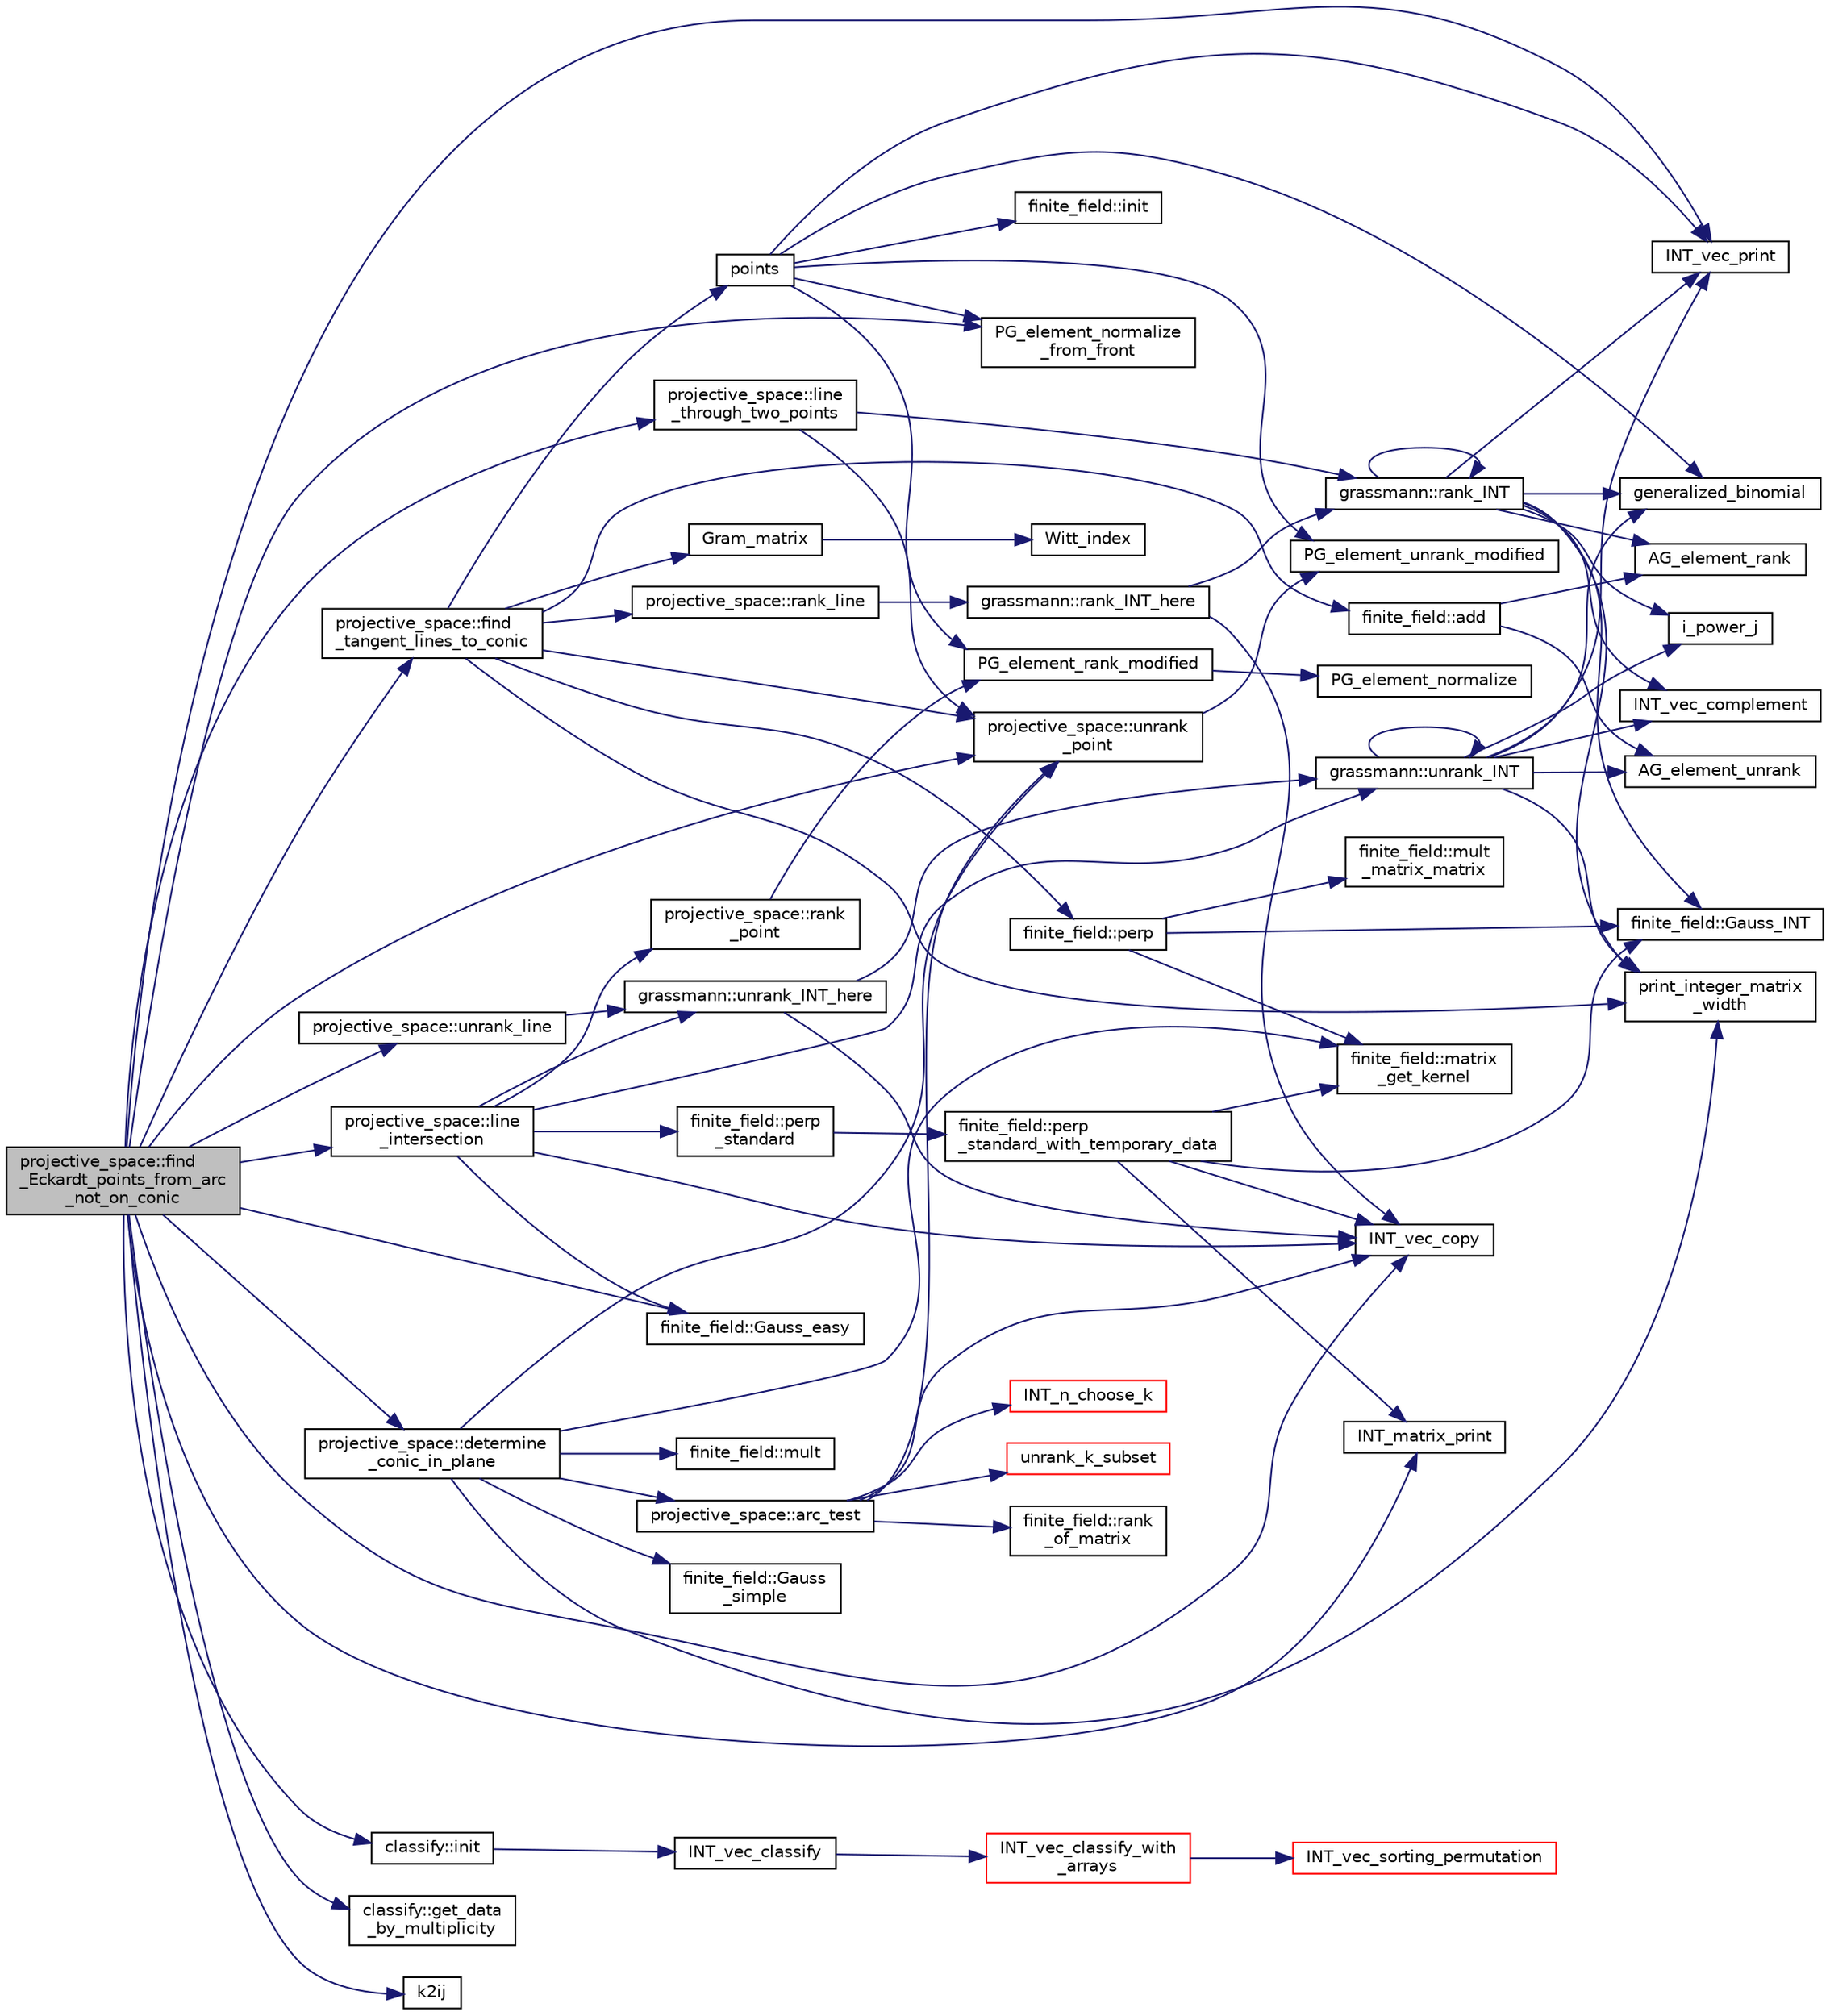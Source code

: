 digraph "projective_space::find_Eckardt_points_from_arc_not_on_conic"
{
  edge [fontname="Helvetica",fontsize="10",labelfontname="Helvetica",labelfontsize="10"];
  node [fontname="Helvetica",fontsize="10",shape=record];
  rankdir="LR";
  Node1074 [label="projective_space::find\l_Eckardt_points_from_arc\l_not_on_conic",height=0.2,width=0.4,color="black", fillcolor="grey75", style="filled", fontcolor="black"];
  Node1074 -> Node1075 [color="midnightblue",fontsize="10",style="solid",fontname="Helvetica"];
  Node1075 [label="INT_vec_print",height=0.2,width=0.4,color="black", fillcolor="white", style="filled",URL="$df/dbf/sajeeb_8_c.html#a79a5901af0b47dd0d694109543c027fe"];
  Node1074 -> Node1076 [color="midnightblue",fontsize="10",style="solid",fontname="Helvetica"];
  Node1076 [label="projective_space::line\l_through_two_points",height=0.2,width=0.4,color="black", fillcolor="white", style="filled",URL="$d2/d17/classprojective__space.html#abbf3151422696b42f4c4b0b4090495d6"];
  Node1076 -> Node1077 [color="midnightblue",fontsize="10",style="solid",fontname="Helvetica"];
  Node1077 [label="projective_space::unrank\l_point",height=0.2,width=0.4,color="black", fillcolor="white", style="filled",URL="$d2/d17/classprojective__space.html#a3cb7917af4c5f1590b660d4bf907e0fa"];
  Node1077 -> Node1078 [color="midnightblue",fontsize="10",style="solid",fontname="Helvetica"];
  Node1078 [label="PG_element_unrank_modified",height=0.2,width=0.4,color="black", fillcolor="white", style="filled",URL="$d4/d67/geometry_8h.html#a83ae9b605d496f6a90345303f6efae64"];
  Node1076 -> Node1079 [color="midnightblue",fontsize="10",style="solid",fontname="Helvetica"];
  Node1079 [label="grassmann::rank_INT",height=0.2,width=0.4,color="black", fillcolor="white", style="filled",URL="$df/d02/classgrassmann.html#a1fa95ce7ecebd48b04c7a0dc75491184"];
  Node1079 -> Node1080 [color="midnightblue",fontsize="10",style="solid",fontname="Helvetica"];
  Node1080 [label="print_integer_matrix\l_width",height=0.2,width=0.4,color="black", fillcolor="white", style="filled",URL="$d5/db4/io__and__os_8h.html#aa78f3e73fc2179251bd15adbcc31573f"];
  Node1079 -> Node1081 [color="midnightblue",fontsize="10",style="solid",fontname="Helvetica"];
  Node1081 [label="finite_field::Gauss_INT",height=0.2,width=0.4,color="black", fillcolor="white", style="filled",URL="$df/d5a/classfinite__field.html#adb676d2e80341b53751326e3a58beb11"];
  Node1079 -> Node1075 [color="midnightblue",fontsize="10",style="solid",fontname="Helvetica"];
  Node1079 -> Node1082 [color="midnightblue",fontsize="10",style="solid",fontname="Helvetica"];
  Node1082 [label="INT_vec_complement",height=0.2,width=0.4,color="black", fillcolor="white", style="filled",URL="$d5/db4/io__and__os_8h.html#a2a0a724647575fcd3090c763985eb81a"];
  Node1079 -> Node1083 [color="midnightblue",fontsize="10",style="solid",fontname="Helvetica"];
  Node1083 [label="i_power_j",height=0.2,width=0.4,color="black", fillcolor="white", style="filled",URL="$de/dc5/algebra__and__number__theory_8h.html#a39b321523e8957d701618bb5cac542b5"];
  Node1079 -> Node1084 [color="midnightblue",fontsize="10",style="solid",fontname="Helvetica"];
  Node1084 [label="generalized_binomial",height=0.2,width=0.4,color="black", fillcolor="white", style="filled",URL="$d2/d7c/combinatorics_8_c.html#a24762dc22e45175d18ec1ec1d2556ae8"];
  Node1079 -> Node1079 [color="midnightblue",fontsize="10",style="solid",fontname="Helvetica"];
  Node1079 -> Node1085 [color="midnightblue",fontsize="10",style="solid",fontname="Helvetica"];
  Node1085 [label="AG_element_rank",height=0.2,width=0.4,color="black", fillcolor="white", style="filled",URL="$d4/d67/geometry_8h.html#ab2ac908d07dd8038fd996e26bdc75c17"];
  Node1074 -> Node1086 [color="midnightblue",fontsize="10",style="solid",fontname="Helvetica"];
  Node1086 [label="projective_space::line\l_intersection",height=0.2,width=0.4,color="black", fillcolor="white", style="filled",URL="$d2/d17/classprojective__space.html#addb4eb5baf4a1396e1b3f490bc5e7b9b"];
  Node1086 -> Node1087 [color="midnightblue",fontsize="10",style="solid",fontname="Helvetica"];
  Node1087 [label="grassmann::unrank_INT",height=0.2,width=0.4,color="black", fillcolor="white", style="filled",URL="$df/d02/classgrassmann.html#a32079405b95a6da2ba1420567d762d64"];
  Node1087 -> Node1084 [color="midnightblue",fontsize="10",style="solid",fontname="Helvetica"];
  Node1087 -> Node1083 [color="midnightblue",fontsize="10",style="solid",fontname="Helvetica"];
  Node1087 -> Node1088 [color="midnightblue",fontsize="10",style="solid",fontname="Helvetica"];
  Node1088 [label="AG_element_unrank",height=0.2,width=0.4,color="black", fillcolor="white", style="filled",URL="$d4/d67/geometry_8h.html#a4a33b86c87b2879b97cfa1327abe2885"];
  Node1087 -> Node1075 [color="midnightblue",fontsize="10",style="solid",fontname="Helvetica"];
  Node1087 -> Node1087 [color="midnightblue",fontsize="10",style="solid",fontname="Helvetica"];
  Node1087 -> Node1082 [color="midnightblue",fontsize="10",style="solid",fontname="Helvetica"];
  Node1087 -> Node1080 [color="midnightblue",fontsize="10",style="solid",fontname="Helvetica"];
  Node1086 -> Node1089 [color="midnightblue",fontsize="10",style="solid",fontname="Helvetica"];
  Node1089 [label="finite_field::perp\l_standard",height=0.2,width=0.4,color="black", fillcolor="white", style="filled",URL="$df/d5a/classfinite__field.html#a2f5bc92908aea624a8d9179d2a9ba057"];
  Node1089 -> Node1090 [color="midnightblue",fontsize="10",style="solid",fontname="Helvetica"];
  Node1090 [label="finite_field::perp\l_standard_with_temporary_data",height=0.2,width=0.4,color="black", fillcolor="white", style="filled",URL="$df/d5a/classfinite__field.html#aae3cca9b5f19ae969a9c5349d14f41c0"];
  Node1090 -> Node1091 [color="midnightblue",fontsize="10",style="solid",fontname="Helvetica"];
  Node1091 [label="INT_vec_copy",height=0.2,width=0.4,color="black", fillcolor="white", style="filled",URL="$df/dbf/sajeeb_8_c.html#ac2d875e27e009af6ec04d17254d11075"];
  Node1090 -> Node1092 [color="midnightblue",fontsize="10",style="solid",fontname="Helvetica"];
  Node1092 [label="INT_matrix_print",height=0.2,width=0.4,color="black", fillcolor="white", style="filled",URL="$d5/db4/io__and__os_8h.html#afd4180a24bef3a2b584668a4eaf607ff"];
  Node1090 -> Node1081 [color="midnightblue",fontsize="10",style="solid",fontname="Helvetica"];
  Node1090 -> Node1093 [color="midnightblue",fontsize="10",style="solid",fontname="Helvetica"];
  Node1093 [label="finite_field::matrix\l_get_kernel",height=0.2,width=0.4,color="black", fillcolor="white", style="filled",URL="$df/d5a/classfinite__field.html#ac45780a927cee936df13d04d30d2d248"];
  Node1086 -> Node1094 [color="midnightblue",fontsize="10",style="solid",fontname="Helvetica"];
  Node1094 [label="projective_space::rank\l_point",height=0.2,width=0.4,color="black", fillcolor="white", style="filled",URL="$d2/d17/classprojective__space.html#ae99e357b4a0ada3d5dcd07e13e65326a"];
  Node1094 -> Node1095 [color="midnightblue",fontsize="10",style="solid",fontname="Helvetica"];
  Node1095 [label="PG_element_rank_modified",height=0.2,width=0.4,color="black", fillcolor="white", style="filled",URL="$d4/d67/geometry_8h.html#a9cd1a8bf5b88a038e33862f6c2c3dd36"];
  Node1095 -> Node1096 [color="midnightblue",fontsize="10",style="solid",fontname="Helvetica"];
  Node1096 [label="PG_element_normalize",height=0.2,width=0.4,color="black", fillcolor="white", style="filled",URL="$df/de4/projective_8_c.html#a5a4c3c1158bad6bab0d786c616bd0996"];
  Node1086 -> Node1097 [color="midnightblue",fontsize="10",style="solid",fontname="Helvetica"];
  Node1097 [label="grassmann::unrank_INT_here",height=0.2,width=0.4,color="black", fillcolor="white", style="filled",URL="$df/d02/classgrassmann.html#aa51bb30ed0feb7ad87d500b76e0b3cbe"];
  Node1097 -> Node1087 [color="midnightblue",fontsize="10",style="solid",fontname="Helvetica"];
  Node1097 -> Node1091 [color="midnightblue",fontsize="10",style="solid",fontname="Helvetica"];
  Node1086 -> Node1091 [color="midnightblue",fontsize="10",style="solid",fontname="Helvetica"];
  Node1086 -> Node1098 [color="midnightblue",fontsize="10",style="solid",fontname="Helvetica"];
  Node1098 [label="finite_field::Gauss_easy",height=0.2,width=0.4,color="black", fillcolor="white", style="filled",URL="$df/d5a/classfinite__field.html#a32761bf6c4a41f24b7193352127db8e7"];
  Node1074 -> Node1099 [color="midnightblue",fontsize="10",style="solid",fontname="Helvetica"];
  Node1099 [label="classify::init",height=0.2,width=0.4,color="black", fillcolor="white", style="filled",URL="$d9/d43/classclassify.html#afc24c64267d646d1f83ea39a7c66bde3"];
  Node1099 -> Node1100 [color="midnightblue",fontsize="10",style="solid",fontname="Helvetica"];
  Node1100 [label="INT_vec_classify",height=0.2,width=0.4,color="black", fillcolor="white", style="filled",URL="$d5/de2/foundations_2data__structures_2data__structures_8h.html#ad4176bee048e4f036f8b9d6dd986e0f9"];
  Node1100 -> Node1101 [color="midnightblue",fontsize="10",style="solid",fontname="Helvetica"];
  Node1101 [label="INT_vec_classify_with\l_arrays",height=0.2,width=0.4,color="red", fillcolor="white", style="filled",URL="$d4/dd7/sorting_8_c.html#a1b3700c1d369b8a37593a1c2f31cc9d7"];
  Node1101 -> Node1102 [color="midnightblue",fontsize="10",style="solid",fontname="Helvetica"];
  Node1102 [label="INT_vec_sorting_permutation",height=0.2,width=0.4,color="red", fillcolor="white", style="filled",URL="$d4/dd7/sorting_8_c.html#a10768733e01e8c9ded3c886e6ddb671e"];
  Node1074 -> Node1112 [color="midnightblue",fontsize="10",style="solid",fontname="Helvetica"];
  Node1112 [label="classify::get_data\l_by_multiplicity",height=0.2,width=0.4,color="black", fillcolor="white", style="filled",URL="$d9/d43/classclassify.html#aabcac177dd0cd34178da9a0e9252d5d9"];
  Node1074 -> Node1091 [color="midnightblue",fontsize="10",style="solid",fontname="Helvetica"];
  Node1074 -> Node1113 [color="midnightblue",fontsize="10",style="solid",fontname="Helvetica"];
  Node1113 [label="k2ij",height=0.2,width=0.4,color="black", fillcolor="white", style="filled",URL="$df/dbf/sajeeb_8_c.html#a94379148acec1c2aeedad1903aa0756a"];
  Node1074 -> Node1114 [color="midnightblue",fontsize="10",style="solid",fontname="Helvetica"];
  Node1114 [label="projective_space::determine\l_conic_in_plane",height=0.2,width=0.4,color="black", fillcolor="white", style="filled",URL="$d2/d17/classprojective__space.html#ad37dfe343cac13cc6c90e1fabf77ce14"];
  Node1114 -> Node1115 [color="midnightblue",fontsize="10",style="solid",fontname="Helvetica"];
  Node1115 [label="projective_space::arc_test",height=0.2,width=0.4,color="black", fillcolor="white", style="filled",URL="$d2/d17/classprojective__space.html#a065c2c15235080040332e0b5ea5b5a60"];
  Node1115 -> Node1077 [color="midnightblue",fontsize="10",style="solid",fontname="Helvetica"];
  Node1115 -> Node1116 [color="midnightblue",fontsize="10",style="solid",fontname="Helvetica"];
  Node1116 [label="INT_n_choose_k",height=0.2,width=0.4,color="red", fillcolor="white", style="filled",URL="$d2/d7c/combinatorics_8_c.html#aa74adc702e59feadb839f44c0aaec8f6"];
  Node1115 -> Node1118 [color="midnightblue",fontsize="10",style="solid",fontname="Helvetica"];
  Node1118 [label="unrank_k_subset",height=0.2,width=0.4,color="red", fillcolor="white", style="filled",URL="$d2/d7c/combinatorics_8_c.html#a709dbec12f4da5bb02b9352d45a2c77d"];
  Node1115 -> Node1091 [color="midnightblue",fontsize="10",style="solid",fontname="Helvetica"];
  Node1115 -> Node1119 [color="midnightblue",fontsize="10",style="solid",fontname="Helvetica"];
  Node1119 [label="finite_field::rank\l_of_matrix",height=0.2,width=0.4,color="black", fillcolor="white", style="filled",URL="$df/d5a/classfinite__field.html#ab66d0dc9e1c186422ef4988283e41b6f"];
  Node1114 -> Node1077 [color="midnightblue",fontsize="10",style="solid",fontname="Helvetica"];
  Node1114 -> Node1080 [color="midnightblue",fontsize="10",style="solid",fontname="Helvetica"];
  Node1114 -> Node1120 [color="midnightblue",fontsize="10",style="solid",fontname="Helvetica"];
  Node1120 [label="finite_field::mult",height=0.2,width=0.4,color="black", fillcolor="white", style="filled",URL="$df/d5a/classfinite__field.html#a24fb5917aa6d4d656fd855b7f44a13b0"];
  Node1114 -> Node1121 [color="midnightblue",fontsize="10",style="solid",fontname="Helvetica"];
  Node1121 [label="finite_field::Gauss\l_simple",height=0.2,width=0.4,color="black", fillcolor="white", style="filled",URL="$df/d5a/classfinite__field.html#aba4950590e24a1ce323f292cf47b3307"];
  Node1114 -> Node1093 [color="midnightblue",fontsize="10",style="solid",fontname="Helvetica"];
  Node1074 -> Node1122 [color="midnightblue",fontsize="10",style="solid",fontname="Helvetica"];
  Node1122 [label="PG_element_normalize\l_from_front",height=0.2,width=0.4,color="black", fillcolor="white", style="filled",URL="$d4/d67/geometry_8h.html#af675caf5f9975573455c8d93cb56bf95"];
  Node1074 -> Node1123 [color="midnightblue",fontsize="10",style="solid",fontname="Helvetica"];
  Node1123 [label="projective_space::find\l_tangent_lines_to_conic",height=0.2,width=0.4,color="black", fillcolor="white", style="filled",URL="$d2/d17/classprojective__space.html#a5466280662eb757e4361e5b91e9a3b0b"];
  Node1123 -> Node1124 [color="midnightblue",fontsize="10",style="solid",fontname="Helvetica"];
  Node1124 [label="Gram_matrix",height=0.2,width=0.4,color="black", fillcolor="white", style="filled",URL="$d4/d67/geometry_8h.html#ac12dc10369b65c42bea69e71edb126a1"];
  Node1124 -> Node1125 [color="midnightblue",fontsize="10",style="solid",fontname="Helvetica"];
  Node1125 [label="Witt_index",height=0.2,width=0.4,color="black", fillcolor="white", style="filled",URL="$db/da0/lib_2foundations_2geometry_2orthogonal__points_8_c.html#ab3483ecb9859a6758f82b5327da50534"];
  Node1123 -> Node1126 [color="midnightblue",fontsize="10",style="solid",fontname="Helvetica"];
  Node1126 [label="finite_field::add",height=0.2,width=0.4,color="black", fillcolor="white", style="filled",URL="$df/d5a/classfinite__field.html#a8f12328a27500f3c7be0c849ebbc9d14"];
  Node1126 -> Node1088 [color="midnightblue",fontsize="10",style="solid",fontname="Helvetica"];
  Node1126 -> Node1085 [color="midnightblue",fontsize="10",style="solid",fontname="Helvetica"];
  Node1123 -> Node1077 [color="midnightblue",fontsize="10",style="solid",fontname="Helvetica"];
  Node1123 -> Node1127 [color="midnightblue",fontsize="10",style="solid",fontname="Helvetica"];
  Node1127 [label="points",height=0.2,width=0.4,color="black", fillcolor="white", style="filled",URL="$d7/d83/points_8_c.html#a8a498513b4415e1a4628a70fb6b26817"];
  Node1127 -> Node1128 [color="midnightblue",fontsize="10",style="solid",fontname="Helvetica"];
  Node1128 [label="finite_field::init",height=0.2,width=0.4,color="black", fillcolor="white", style="filled",URL="$df/d5a/classfinite__field.html#a13e75e8165b27464935b50368ee8313c"];
  Node1127 -> Node1084 [color="midnightblue",fontsize="10",style="solid",fontname="Helvetica"];
  Node1127 -> Node1078 [color="midnightblue",fontsize="10",style="solid",fontname="Helvetica"];
  Node1127 -> Node1075 [color="midnightblue",fontsize="10",style="solid",fontname="Helvetica"];
  Node1127 -> Node1122 [color="midnightblue",fontsize="10",style="solid",fontname="Helvetica"];
  Node1127 -> Node1095 [color="midnightblue",fontsize="10",style="solid",fontname="Helvetica"];
  Node1123 -> Node1129 [color="midnightblue",fontsize="10",style="solid",fontname="Helvetica"];
  Node1129 [label="finite_field::perp",height=0.2,width=0.4,color="black", fillcolor="white", style="filled",URL="$df/d5a/classfinite__field.html#a7f4cbb62d037e07893f3c868eea3b818"];
  Node1129 -> Node1130 [color="midnightblue",fontsize="10",style="solid",fontname="Helvetica"];
  Node1130 [label="finite_field::mult\l_matrix_matrix",height=0.2,width=0.4,color="black", fillcolor="white", style="filled",URL="$df/d5a/classfinite__field.html#a5e28706b815838d0ec34de1fa74bc3c4"];
  Node1129 -> Node1081 [color="midnightblue",fontsize="10",style="solid",fontname="Helvetica"];
  Node1129 -> Node1093 [color="midnightblue",fontsize="10",style="solid",fontname="Helvetica"];
  Node1123 -> Node1080 [color="midnightblue",fontsize="10",style="solid",fontname="Helvetica"];
  Node1123 -> Node1131 [color="midnightblue",fontsize="10",style="solid",fontname="Helvetica"];
  Node1131 [label="projective_space::rank_line",height=0.2,width=0.4,color="black", fillcolor="white", style="filled",URL="$d2/d17/classprojective__space.html#a13922a8a1d53b619956470bd7e0b04ab"];
  Node1131 -> Node1132 [color="midnightblue",fontsize="10",style="solid",fontname="Helvetica"];
  Node1132 [label="grassmann::rank_INT_here",height=0.2,width=0.4,color="black", fillcolor="white", style="filled",URL="$df/d02/classgrassmann.html#aaeab144aec85ec523f5a4d614a86d8d7"];
  Node1132 -> Node1091 [color="midnightblue",fontsize="10",style="solid",fontname="Helvetica"];
  Node1132 -> Node1079 [color="midnightblue",fontsize="10",style="solid",fontname="Helvetica"];
  Node1074 -> Node1133 [color="midnightblue",fontsize="10",style="solid",fontname="Helvetica"];
  Node1133 [label="projective_space::unrank_line",height=0.2,width=0.4,color="black", fillcolor="white", style="filled",URL="$d2/d17/classprojective__space.html#abdc61b40bc8adc18628e1d3a1755dcae"];
  Node1133 -> Node1097 [color="midnightblue",fontsize="10",style="solid",fontname="Helvetica"];
  Node1074 -> Node1092 [color="midnightblue",fontsize="10",style="solid",fontname="Helvetica"];
  Node1074 -> Node1077 [color="midnightblue",fontsize="10",style="solid",fontname="Helvetica"];
  Node1074 -> Node1098 [color="midnightblue",fontsize="10",style="solid",fontname="Helvetica"];
}
